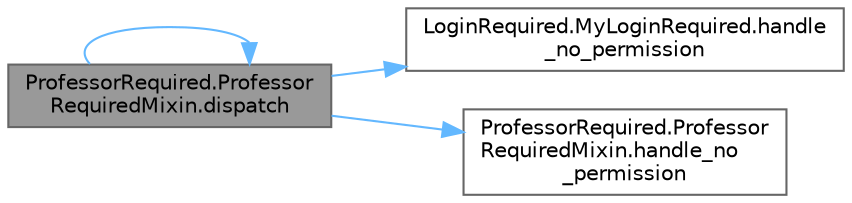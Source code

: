 digraph "ProfessorRequired.ProfessorRequiredMixin.dispatch"
{
 // INTERACTIVE_SVG=YES
 // LATEX_PDF_SIZE
  bgcolor="transparent";
  edge [fontname=Helvetica,fontsize=10,labelfontname=Helvetica,labelfontsize=10];
  node [fontname=Helvetica,fontsize=10,shape=box,height=0.2,width=0.4];
  rankdir="LR";
  Node1 [label="ProfessorRequired.Professor\lRequiredMixin.dispatch",height=0.2,width=0.4,color="gray40", fillcolor="grey60", style="filled", fontcolor="black",tooltip=" "];
  Node1 -> Node1 [color="steelblue1",style="solid"];
  Node1 -> Node2 [color="steelblue1",style="solid"];
  Node2 [label="LoginRequired.MyLoginRequired.handle\l_no_permission",height=0.2,width=0.4,color="grey40", fillcolor="white", style="filled",URL="$class_login_required_1_1_my_login_required.html#af2a229f20b8d84dc8fe7a154dd735bef",tooltip=" "];
  Node1 -> Node3 [color="steelblue1",style="solid"];
  Node3 [label="ProfessorRequired.Professor\lRequiredMixin.handle_no\l_permission",height=0.2,width=0.4,color="grey40", fillcolor="white", style="filled",URL="$class_professor_required_1_1_professor_required_mixin.html#a91fdaa76fc0c2f204524b74d737822b1",tooltip=" "];
}
